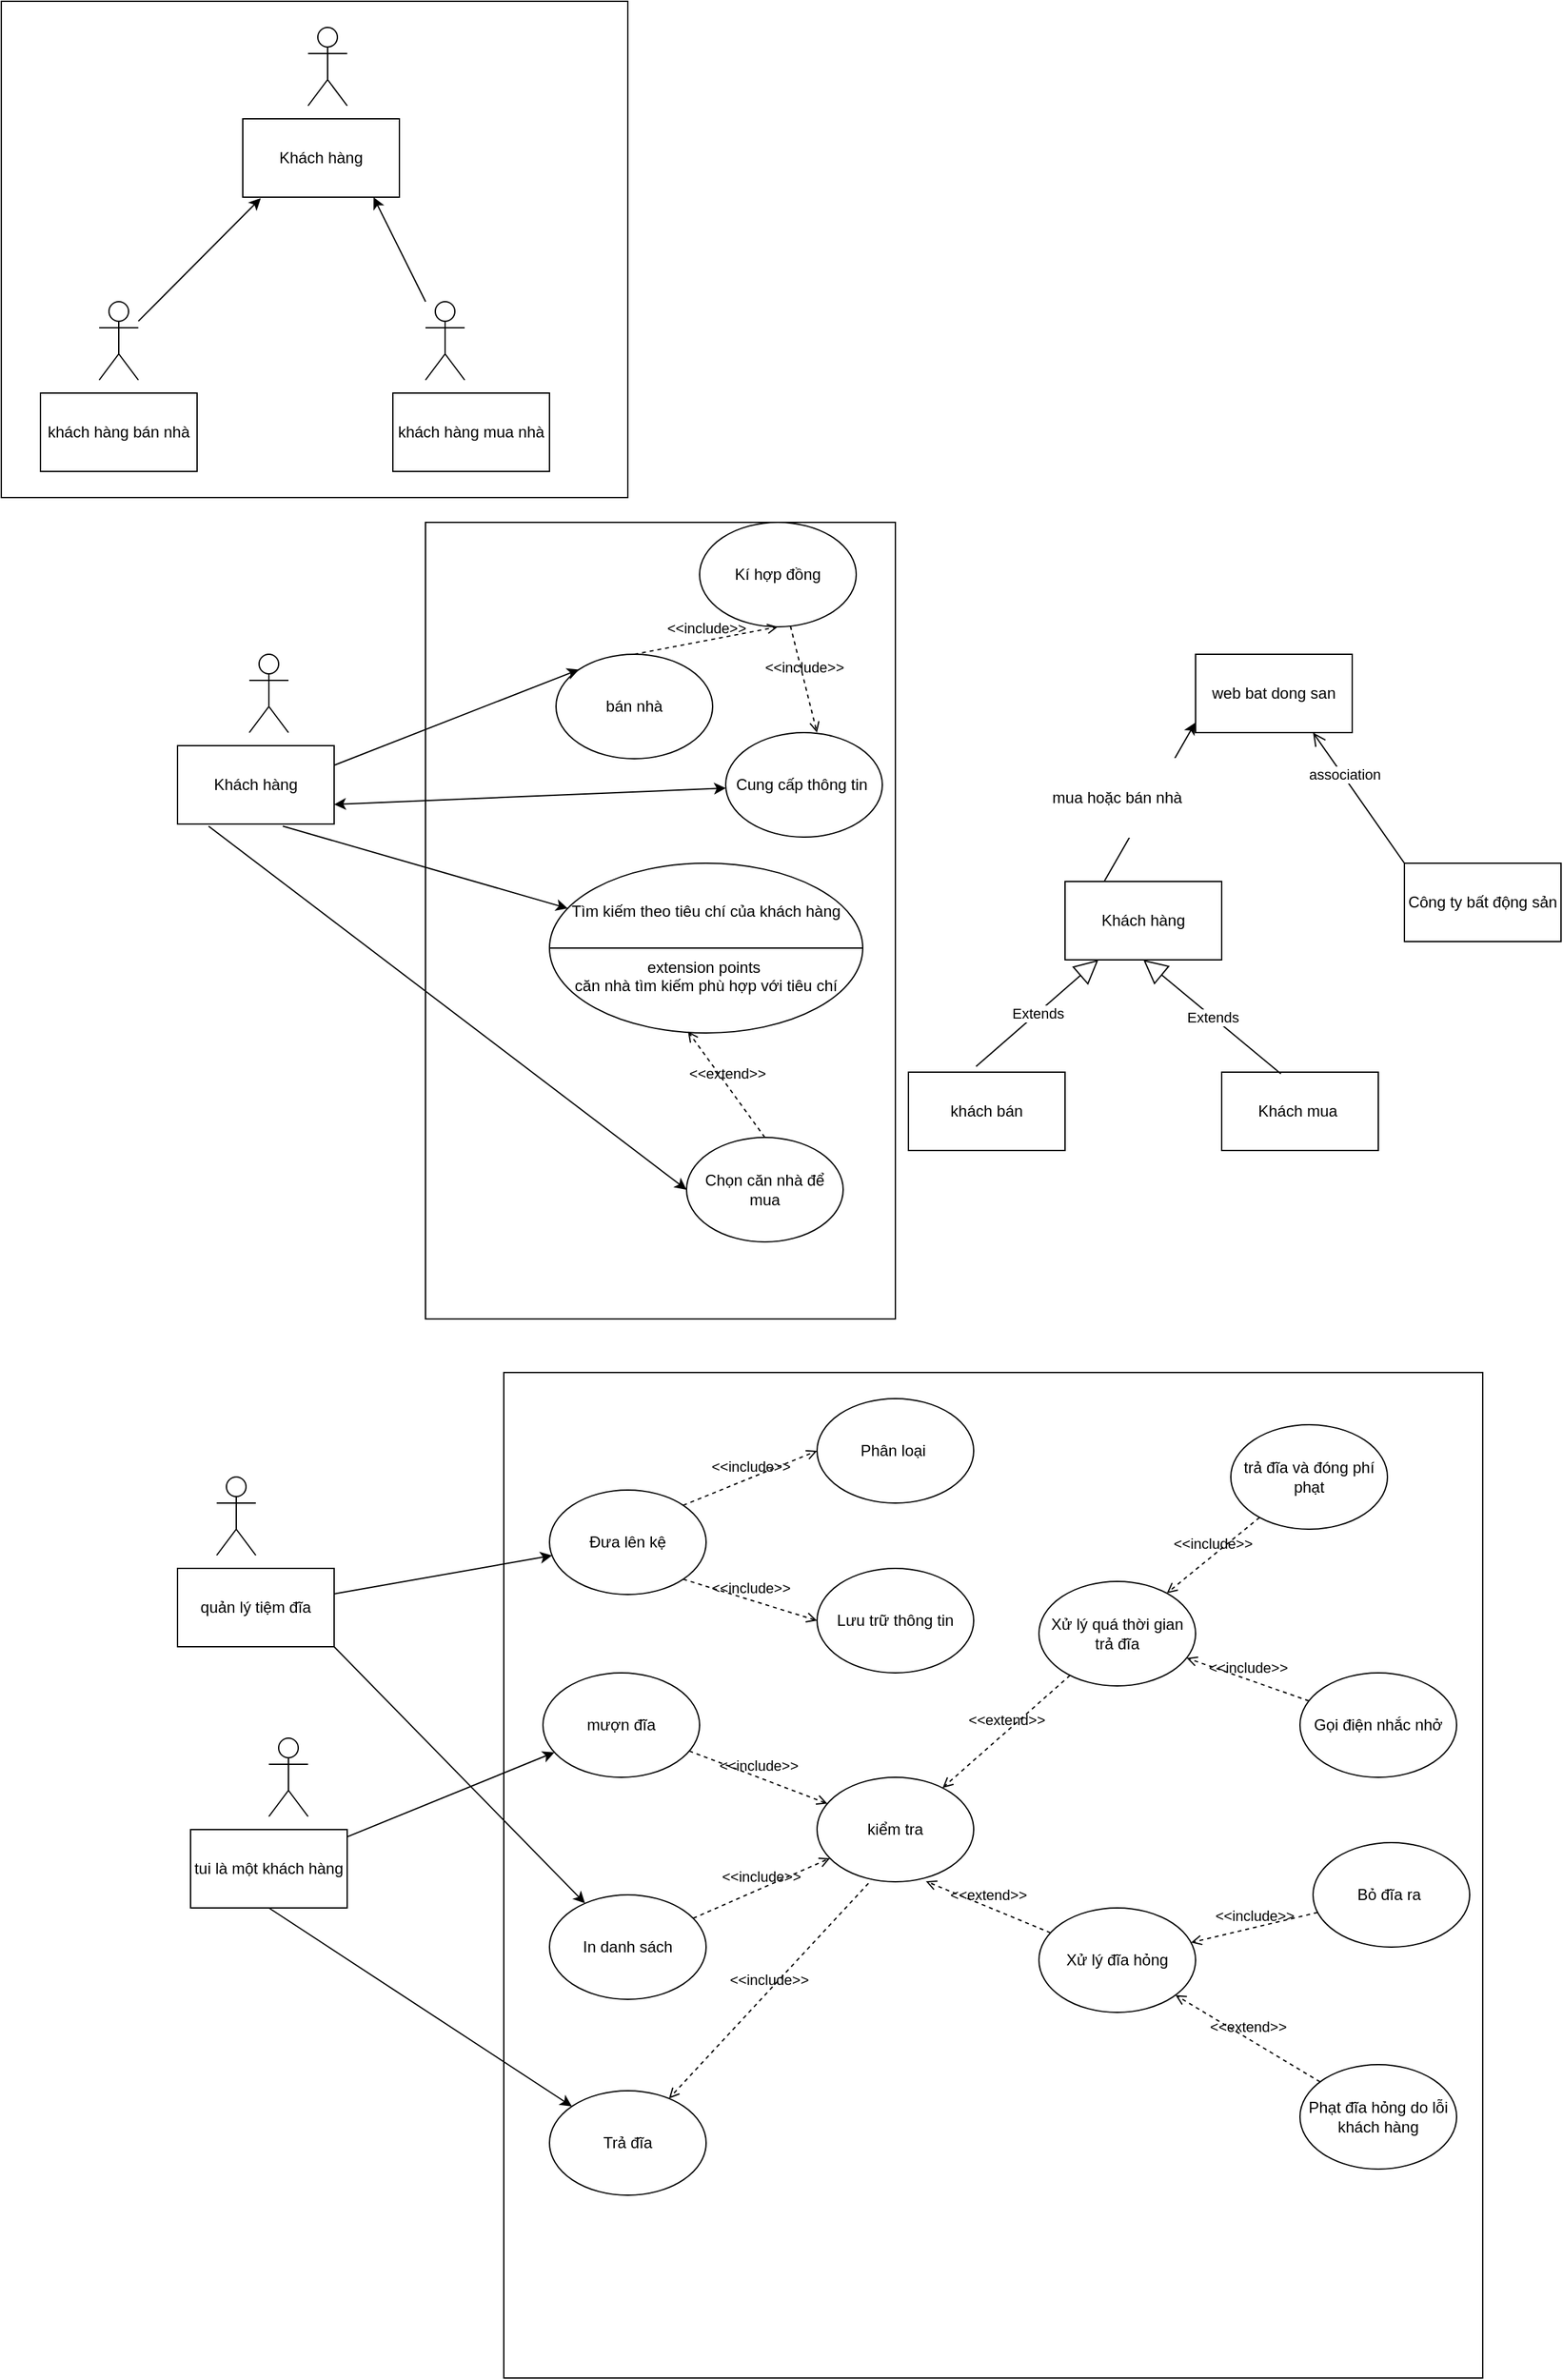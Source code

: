 <mxfile version="16.5.1" type="device"><diagram id="l-X5Tqu5zQRZ1qrRY45H" name="Trang-1"><mxGraphModel dx="1865" dy="641" grid="1" gridSize="10" guides="1" tooltips="1" connect="1" arrows="1" fold="1" page="1" pageScale="1" pageWidth="827" pageHeight="1169" math="0" shadow="0"><root><mxCell id="0"/><mxCell id="1" parent="0"/><mxCell id="0WoMqIFztLrsGl_XtHca-1" value="Actor" style="shape=umlActor;verticalLabelPosition=bottom;verticalAlign=top;html=1;outlineConnect=0;" parent="1" vertex="1"><mxGeometry x="75" y="1270" width="30" height="60" as="geometry"/></mxCell><mxCell id="0WoMqIFztLrsGl_XtHca-3" value="Khách hàng" style="rounded=0;whiteSpace=wrap;html=1;" parent="1" vertex="1"><mxGeometry x="20" y="1340" width="120" height="60" as="geometry"/></mxCell><mxCell id="0WoMqIFztLrsGl_XtHca-5" value="" style="rounded=0;whiteSpace=wrap;html=1;" parent="1" vertex="1"><mxGeometry x="210" y="1169" width="360" height="610" as="geometry"/></mxCell><mxCell id="0WoMqIFztLrsGl_XtHca-7" value="bán nhà" style="ellipse;whiteSpace=wrap;html=1;" parent="1" vertex="1"><mxGeometry x="310" y="1270" width="120" height="80" as="geometry"/></mxCell><mxCell id="0WoMqIFztLrsGl_XtHca-9" value="Kí hợp đồng" style="ellipse;whiteSpace=wrap;html=1;" parent="1" vertex="1"><mxGeometry x="420" y="1169" width="120" height="80" as="geometry"/></mxCell><mxCell id="0WoMqIFztLrsGl_XtHca-18" value="&amp;lt;&amp;lt;include&amp;gt;&amp;gt;" style="html=1;verticalAlign=bottom;labelBackgroundColor=none;endArrow=open;endFill=0;dashed=1;rounded=0;entryX=0.5;entryY=1;entryDx=0;entryDy=0;exitX=0.5;exitY=0;exitDx=0;exitDy=0;" parent="1" source="0WoMqIFztLrsGl_XtHca-7" target="0WoMqIFztLrsGl_XtHca-9" edge="1"><mxGeometry width="160" relative="1" as="geometry"><mxPoint x="330" y="1490" as="sourcePoint"/><mxPoint x="490" y="1490" as="targetPoint"/></mxGeometry></mxCell><mxCell id="0WoMqIFztLrsGl_XtHca-33" value="Cung cấp thông tin&amp;nbsp;" style="ellipse;whiteSpace=wrap;html=1;" parent="1" vertex="1"><mxGeometry x="440" y="1330" width="120" height="80" as="geometry"/></mxCell><mxCell id="0WoMqIFztLrsGl_XtHca-36" value="&amp;lt;&amp;lt;include&amp;gt;&amp;gt;" style="html=1;verticalAlign=bottom;labelBackgroundColor=none;endArrow=open;endFill=0;dashed=1;rounded=0;entryX=0.583;entryY=0;entryDx=0;entryDy=0;entryPerimeter=0;" parent="1" source="0WoMqIFztLrsGl_XtHca-9" target="0WoMqIFztLrsGl_XtHca-33" edge="1"><mxGeometry width="160" relative="1" as="geometry"><mxPoint x="330" y="1450" as="sourcePoint"/><mxPoint x="490" y="1450" as="targetPoint"/></mxGeometry></mxCell><mxCell id="0WoMqIFztLrsGl_XtHca-42" value="" style="endArrow=classic;html=1;rounded=0;exitX=0.672;exitY=1.027;exitDx=0;exitDy=0;exitPerimeter=0;" parent="1" source="0WoMqIFztLrsGl_XtHca-3" target="0WoMqIFztLrsGl_XtHca-56" edge="1"><mxGeometry width="50" height="50" relative="1" as="geometry"><mxPoint x="390" y="1650" as="sourcePoint"/><mxPoint x="355.704" y="1533.02" as="targetPoint"/></mxGeometry></mxCell><mxCell id="0WoMqIFztLrsGl_XtHca-45" value="Chọn căn nhà để mua" style="ellipse;whiteSpace=wrap;html=1;" parent="1" vertex="1"><mxGeometry x="410" y="1640" width="120" height="80" as="geometry"/></mxCell><mxCell id="0WoMqIFztLrsGl_XtHca-51" value="" style="rounded=0;whiteSpace=wrap;html=1;" parent="1" vertex="1"><mxGeometry x="-115" y="770" width="480" height="380" as="geometry"/></mxCell><mxCell id="0WoMqIFztLrsGl_XtHca-24" value="Actor" style="shape=umlActor;verticalLabelPosition=bottom;verticalAlign=top;html=1;outlineConnect=0;shadow=0;" parent="1" vertex="1"><mxGeometry x="120" y="790" width="30" height="60" as="geometry"/></mxCell><mxCell id="0WoMqIFztLrsGl_XtHca-20" value="Actor" style="shape=umlActor;verticalLabelPosition=bottom;verticalAlign=top;html=1;outlineConnect=0;" parent="1" vertex="1"><mxGeometry x="-40" y="1000" width="30" height="60" as="geometry"/></mxCell><mxCell id="0WoMqIFztLrsGl_XtHca-27" value="khách hàng bán nhà" style="rounded=0;whiteSpace=wrap;html=1;" parent="1" vertex="1"><mxGeometry x="-85" y="1070" width="120" height="60" as="geometry"/></mxCell><mxCell id="0WoMqIFztLrsGl_XtHca-21" value="Actor" style="shape=umlActor;verticalLabelPosition=bottom;verticalAlign=top;html=1;outlineConnect=0;" parent="1" vertex="1"><mxGeometry x="210" y="1000" width="30" height="60" as="geometry"/></mxCell><mxCell id="0WoMqIFztLrsGl_XtHca-31" style="edgeStyle=none;rounded=0;orthogonalLoop=1;jettySize=auto;html=1;entryX=0.835;entryY=1;entryDx=0;entryDy=0;entryPerimeter=0;" parent="1" source="0WoMqIFztLrsGl_XtHca-21" target="0WoMqIFztLrsGl_XtHca-26" edge="1"><mxGeometry relative="1" as="geometry"/></mxCell><mxCell id="0WoMqIFztLrsGl_XtHca-26" value="Khách hàng" style="rounded=0;whiteSpace=wrap;html=1;" parent="1" vertex="1"><mxGeometry x="70" y="860" width="120" height="60" as="geometry"/></mxCell><mxCell id="0WoMqIFztLrsGl_XtHca-30" style="rounded=0;orthogonalLoop=1;jettySize=auto;html=1;entryX=0.115;entryY=1.013;entryDx=0;entryDy=0;entryPerimeter=0;" parent="1" source="0WoMqIFztLrsGl_XtHca-20" target="0WoMqIFztLrsGl_XtHca-26" edge="1"><mxGeometry relative="1" as="geometry"/></mxCell><mxCell id="0WoMqIFztLrsGl_XtHca-28" value="khách hàng mua nhà" style="rounded=0;whiteSpace=wrap;html=1;" parent="1" vertex="1"><mxGeometry x="185" y="1070" width="120" height="60" as="geometry"/></mxCell><mxCell id="0WoMqIFztLrsGl_XtHca-55" value="" style="endArrow=classic;html=1;rounded=0;exitX=1;exitY=0.25;exitDx=0;exitDy=0;entryX=0;entryY=0;entryDx=0;entryDy=0;" parent="1" source="0WoMqIFztLrsGl_XtHca-3" target="0WoMqIFztLrsGl_XtHca-7" edge="1"><mxGeometry width="50" height="50" relative="1" as="geometry"><mxPoint x="340" y="1540" as="sourcePoint"/><mxPoint x="390" y="1490" as="targetPoint"/></mxGeometry></mxCell><mxCell id="0WoMqIFztLrsGl_XtHca-56" value="Tìm kiếm theo tiêu chí của khách hàng&lt;br&gt;&lt;br&gt;&lt;br&gt;extension points&amp;nbsp;&lt;br&gt;căn nhà tìm kiếm phù hợp với tiêu chí" style="shape=lineEllipse;perimeter=ellipsePerimeter;whiteSpace=wrap;html=1;backgroundOutline=1;shadow=0;" parent="1" vertex="1"><mxGeometry x="305" y="1430" width="240" height="130" as="geometry"/></mxCell><mxCell id="0WoMqIFztLrsGl_XtHca-60" value="" style="endArrow=classic;startArrow=classic;html=1;rounded=0;exitX=1;exitY=0.75;exitDx=0;exitDy=0;" parent="1" source="0WoMqIFztLrsGl_XtHca-3" target="0WoMqIFztLrsGl_XtHca-33" edge="1"><mxGeometry width="50" height="50" relative="1" as="geometry"><mxPoint x="340" y="1320" as="sourcePoint"/><mxPoint x="390" y="1270" as="targetPoint"/></mxGeometry></mxCell><mxCell id="aUpXMmrre9InevTT2Pyr-3" value="&amp;lt;&amp;lt;extend&amp;gt;&amp;gt;" style="html=1;verticalAlign=bottom;labelBackgroundColor=none;endArrow=open;endFill=0;dashed=1;rounded=0;exitX=0.5;exitY=0;exitDx=0;exitDy=0;entryX=0.442;entryY=0.991;entryDx=0;entryDy=0;entryPerimeter=0;" parent="1" source="0WoMqIFztLrsGl_XtHca-45" target="0WoMqIFztLrsGl_XtHca-56" edge="1"><mxGeometry width="160" relative="1" as="geometry"><mxPoint x="350" y="1590" as="sourcePoint"/><mxPoint x="510" y="1590" as="targetPoint"/></mxGeometry></mxCell><mxCell id="_VpaXnl5ajKzjAwe97Mi-3" value="" style="endArrow=classic;html=1;rounded=0;exitX=0.198;exitY=1.027;exitDx=0;exitDy=0;exitPerimeter=0;entryX=0;entryY=0.5;entryDx=0;entryDy=0;" parent="1" source="0WoMqIFztLrsGl_XtHca-3" target="0WoMqIFztLrsGl_XtHca-45" edge="1"><mxGeometry width="50" height="50" relative="1" as="geometry"><mxPoint x="510" y="1510" as="sourcePoint"/><mxPoint x="560" y="1460" as="targetPoint"/></mxGeometry></mxCell><mxCell id="_VpaXnl5ajKzjAwe97Mi-4" value="" style="rounded=0;whiteSpace=wrap;html=1;" parent="1" vertex="1"><mxGeometry x="270" y="1820" width="750" height="770" as="geometry"/></mxCell><mxCell id="_VpaXnl5ajKzjAwe97Mi-5" value="Đưa lên kệ" style="ellipse;whiteSpace=wrap;html=1;" parent="1" vertex="1"><mxGeometry x="305" y="1910" width="120" height="80" as="geometry"/></mxCell><mxCell id="_VpaXnl5ajKzjAwe97Mi-7" value="&amp;lt;&amp;lt;include&amp;gt;&amp;gt;" style="html=1;verticalAlign=bottom;labelBackgroundColor=none;endArrow=open;endFill=0;dashed=1;rounded=0;exitX=1;exitY=0;exitDx=0;exitDy=0;entryX=0;entryY=0.5;entryDx=0;entryDy=0;" parent="1" source="_VpaXnl5ajKzjAwe97Mi-5" target="_VpaXnl5ajKzjAwe97Mi-8" edge="1"><mxGeometry width="160" relative="1" as="geometry"><mxPoint x="450" y="2050" as="sourcePoint"/><mxPoint x="610" y="2050" as="targetPoint"/></mxGeometry></mxCell><mxCell id="_VpaXnl5ajKzjAwe97Mi-8" value="Phân loại&amp;nbsp;" style="ellipse;whiteSpace=wrap;html=1;" parent="1" vertex="1"><mxGeometry x="510" y="1840" width="120" height="80" as="geometry"/></mxCell><mxCell id="_VpaXnl5ajKzjAwe97Mi-9" value="Lưu trữ thông tin" style="ellipse;whiteSpace=wrap;html=1;" parent="1" vertex="1"><mxGeometry x="510" y="1970" width="120" height="80" as="geometry"/></mxCell><mxCell id="_VpaXnl5ajKzjAwe97Mi-10" value="&amp;lt;&amp;lt;include&amp;gt;&amp;gt;" style="html=1;verticalAlign=bottom;labelBackgroundColor=none;endArrow=open;endFill=0;dashed=1;rounded=0;exitX=1;exitY=1;exitDx=0;exitDy=0;entryX=0;entryY=0.5;entryDx=0;entryDy=0;" parent="1" source="_VpaXnl5ajKzjAwe97Mi-5" target="_VpaXnl5ajKzjAwe97Mi-9" edge="1"><mxGeometry width="160" relative="1" as="geometry"><mxPoint x="450" y="2050" as="sourcePoint"/><mxPoint x="530" y="2020" as="targetPoint"/></mxGeometry></mxCell><mxCell id="_VpaXnl5ajKzjAwe97Mi-11" value="Actor" style="shape=umlActor;verticalLabelPosition=bottom;verticalAlign=top;html=1;outlineConnect=0;" parent="1" vertex="1"><mxGeometry x="50" y="1900" width="30" height="60" as="geometry"/></mxCell><mxCell id="_VpaXnl5ajKzjAwe97Mi-13" style="edgeStyle=none;rounded=0;orthogonalLoop=1;jettySize=auto;html=1;" parent="1" source="_VpaXnl5ajKzjAwe97Mi-12" target="_VpaXnl5ajKzjAwe97Mi-5" edge="1"><mxGeometry relative="1" as="geometry"/></mxCell><mxCell id="_VpaXnl5ajKzjAwe97Mi-12" value="quản lý tiệm đĩa" style="rounded=0;whiteSpace=wrap;html=1;" parent="1" vertex="1"><mxGeometry x="20" y="1970" width="120" height="60" as="geometry"/></mxCell><mxCell id="_VpaXnl5ajKzjAwe97Mi-14" value="kiểm tra" style="ellipse;whiteSpace=wrap;html=1;" parent="1" vertex="1"><mxGeometry x="510" y="2130" width="120" height="80" as="geometry"/></mxCell><mxCell id="_VpaXnl5ajKzjAwe97Mi-15" style="edgeStyle=none;rounded=0;orthogonalLoop=1;jettySize=auto;html=1;entryX=0.5;entryY=1;entryDx=0;entryDy=0;" parent="1" source="_VpaXnl5ajKzjAwe97Mi-12" target="_VpaXnl5ajKzjAwe97Mi-12" edge="1"><mxGeometry relative="1" as="geometry"/></mxCell><mxCell id="_VpaXnl5ajKzjAwe97Mi-16" value="mượn đĩa" style="ellipse;whiteSpace=wrap;html=1;" parent="1" vertex="1"><mxGeometry x="300" y="2050" width="120" height="80" as="geometry"/></mxCell><mxCell id="_VpaXnl5ajKzjAwe97Mi-17" value="Actor" style="shape=umlActor;verticalLabelPosition=bottom;verticalAlign=top;html=1;outlineConnect=0;" parent="1" vertex="1"><mxGeometry x="90" y="2100" width="30" height="60" as="geometry"/></mxCell><mxCell id="_VpaXnl5ajKzjAwe97Mi-19" style="edgeStyle=none;rounded=0;orthogonalLoop=1;jettySize=auto;html=1;" parent="1" source="_VpaXnl5ajKzjAwe97Mi-18" target="_VpaXnl5ajKzjAwe97Mi-16" edge="1"><mxGeometry relative="1" as="geometry"/></mxCell><mxCell id="_VpaXnl5ajKzjAwe97Mi-28" style="edgeStyle=none;rounded=0;orthogonalLoop=1;jettySize=auto;html=1;exitX=1;exitY=1;exitDx=0;exitDy=0;" parent="1" source="_VpaXnl5ajKzjAwe97Mi-12" target="_VpaXnl5ajKzjAwe97Mi-27" edge="1"><mxGeometry relative="1" as="geometry"/></mxCell><mxCell id="_VpaXnl5ajKzjAwe97Mi-18" value="tui là một khách hàng" style="rounded=0;whiteSpace=wrap;html=1;" parent="1" vertex="1"><mxGeometry x="30" y="2170" width="120" height="60" as="geometry"/></mxCell><mxCell id="_VpaXnl5ajKzjAwe97Mi-20" value="&amp;lt;&amp;lt;include&amp;gt;&amp;gt;" style="html=1;verticalAlign=bottom;labelBackgroundColor=none;endArrow=open;endFill=0;dashed=1;rounded=0;" parent="1" source="_VpaXnl5ajKzjAwe97Mi-16" target="_VpaXnl5ajKzjAwe97Mi-14" edge="1"><mxGeometry width="160" relative="1" as="geometry"><mxPoint x="450" y="2050" as="sourcePoint"/><mxPoint x="610" y="2050" as="targetPoint"/></mxGeometry></mxCell><mxCell id="_VpaXnl5ajKzjAwe97Mi-22" value="Xử lý quá thời gian trả đĩa" style="ellipse;whiteSpace=wrap;html=1;" parent="1" vertex="1"><mxGeometry x="680" y="1980" width="120" height="80" as="geometry"/></mxCell><mxCell id="_VpaXnl5ajKzjAwe97Mi-24" value="&amp;lt;&amp;lt;extend&amp;gt;&amp;gt;" style="html=1;verticalAlign=bottom;labelBackgroundColor=none;endArrow=open;endFill=0;dashed=1;rounded=0;" parent="1" source="_VpaXnl5ajKzjAwe97Mi-22" target="_VpaXnl5ajKzjAwe97Mi-14" edge="1"><mxGeometry width="160" relative="1" as="geometry"><mxPoint x="450" y="2040" as="sourcePoint"/><mxPoint x="610" y="2040" as="targetPoint"/></mxGeometry></mxCell><mxCell id="_VpaXnl5ajKzjAwe97Mi-25" value="trả đĩa và đóng phí phạt" style="ellipse;whiteSpace=wrap;html=1;" parent="1" vertex="1"><mxGeometry x="827" y="1860" width="120" height="80" as="geometry"/></mxCell><mxCell id="_VpaXnl5ajKzjAwe97Mi-26" value="&amp;lt;&amp;lt;include&amp;gt;&amp;gt;" style="html=1;verticalAlign=bottom;labelBackgroundColor=none;endArrow=open;endFill=0;dashed=1;rounded=0;" parent="1" source="_VpaXnl5ajKzjAwe97Mi-25" target="_VpaXnl5ajKzjAwe97Mi-22" edge="1"><mxGeometry width="160" relative="1" as="geometry"><mxPoint x="450" y="2030" as="sourcePoint"/><mxPoint x="610" y="2030" as="targetPoint"/></mxGeometry></mxCell><mxCell id="_VpaXnl5ajKzjAwe97Mi-27" value="In danh sách" style="ellipse;whiteSpace=wrap;html=1;" parent="1" vertex="1"><mxGeometry x="305" y="2220" width="120" height="80" as="geometry"/></mxCell><mxCell id="_VpaXnl5ajKzjAwe97Mi-29" value="&amp;lt;&amp;lt;include&amp;gt;&amp;gt;" style="html=1;verticalAlign=bottom;labelBackgroundColor=none;endArrow=open;endFill=0;dashed=1;rounded=0;" parent="1" source="_VpaXnl5ajKzjAwe97Mi-27" target="_VpaXnl5ajKzjAwe97Mi-14" edge="1"><mxGeometry width="160" relative="1" as="geometry"><mxPoint x="450" y="2170" as="sourcePoint"/><mxPoint x="610" y="2170" as="targetPoint"/></mxGeometry></mxCell><mxCell id="_VpaXnl5ajKzjAwe97Mi-31" value="Gọi điện nhắc nhở" style="ellipse;whiteSpace=wrap;html=1;" parent="1" vertex="1"><mxGeometry x="880" y="2050" width="120" height="80" as="geometry"/></mxCell><mxCell id="_VpaXnl5ajKzjAwe97Mi-32" value="&amp;lt;&amp;lt;include&amp;gt;&amp;gt;" style="html=1;verticalAlign=bottom;labelBackgroundColor=none;endArrow=open;endFill=0;dashed=1;rounded=0;" parent="1" source="_VpaXnl5ajKzjAwe97Mi-31" target="_VpaXnl5ajKzjAwe97Mi-22" edge="1"><mxGeometry width="160" relative="1" as="geometry"><mxPoint x="859.053" y="1940.984" as="sourcePoint"/><mxPoint x="787.952" y="1999.019" as="targetPoint"/></mxGeometry></mxCell><mxCell id="_VpaXnl5ajKzjAwe97Mi-33" value="Trả đĩa" style="ellipse;whiteSpace=wrap;html=1;" parent="1" vertex="1"><mxGeometry x="305" y="2370" width="120" height="80" as="geometry"/></mxCell><mxCell id="_VpaXnl5ajKzjAwe97Mi-34" value="" style="endArrow=classic;html=1;rounded=0;exitX=0.5;exitY=1;exitDx=0;exitDy=0;" parent="1" source="_VpaXnl5ajKzjAwe97Mi-18" target="_VpaXnl5ajKzjAwe97Mi-33" edge="1"><mxGeometry width="50" height="50" relative="1" as="geometry"><mxPoint x="510" y="2200" as="sourcePoint"/><mxPoint x="560" y="2150" as="targetPoint"/></mxGeometry></mxCell><mxCell id="_VpaXnl5ajKzjAwe97Mi-36" value="&amp;lt;&amp;lt;include&amp;gt;&amp;gt;" style="html=1;verticalAlign=bottom;labelBackgroundColor=none;endArrow=open;endFill=0;dashed=1;rounded=0;exitX=0.328;exitY=1.015;exitDx=0;exitDy=0;exitPerimeter=0;" parent="1" source="_VpaXnl5ajKzjAwe97Mi-14" target="_VpaXnl5ajKzjAwe97Mi-33" edge="1"><mxGeometry width="160" relative="1" as="geometry"><mxPoint x="450" y="2170" as="sourcePoint"/><mxPoint x="610" y="2170" as="targetPoint"/></mxGeometry></mxCell><mxCell id="_VpaXnl5ajKzjAwe97Mi-37" value="Xử lý đĩa hỏng" style="ellipse;whiteSpace=wrap;html=1;" parent="1" vertex="1"><mxGeometry x="680" y="2230" width="120" height="80" as="geometry"/></mxCell><mxCell id="_VpaXnl5ajKzjAwe97Mi-38" value="&amp;lt;&amp;lt;extend&amp;gt;&amp;gt;" style="html=1;verticalAlign=bottom;labelBackgroundColor=none;endArrow=open;endFill=0;dashed=1;rounded=0;entryX=0.695;entryY=0.995;entryDx=0;entryDy=0;entryPerimeter=0;" parent="1" source="_VpaXnl5ajKzjAwe97Mi-37" target="_VpaXnl5ajKzjAwe97Mi-14" edge="1"><mxGeometry width="160" relative="1" as="geometry"><mxPoint x="450" y="2170" as="sourcePoint"/><mxPoint x="610" y="2170" as="targetPoint"/></mxGeometry></mxCell><mxCell id="_VpaXnl5ajKzjAwe97Mi-39" value="Phạt đĩa hỏng do lỗi khách hàng" style="ellipse;whiteSpace=wrap;html=1;" parent="1" vertex="1"><mxGeometry x="880" y="2350" width="120" height="80" as="geometry"/></mxCell><mxCell id="_VpaXnl5ajKzjAwe97Mi-40" value="&amp;lt;&amp;lt;extend&amp;gt;&amp;gt;" style="html=1;verticalAlign=bottom;labelBackgroundColor=none;endArrow=open;endFill=0;dashed=1;rounded=0;" parent="1" source="_VpaXnl5ajKzjAwe97Mi-39" target="_VpaXnl5ajKzjAwe97Mi-37" edge="1"><mxGeometry width="160" relative="1" as="geometry"><mxPoint x="450" y="2170" as="sourcePoint"/><mxPoint x="610" y="2170" as="targetPoint"/></mxGeometry></mxCell><mxCell id="_VpaXnl5ajKzjAwe97Mi-41" value="Bỏ đĩa ra&amp;nbsp;" style="ellipse;whiteSpace=wrap;html=1;" parent="1" vertex="1"><mxGeometry x="890" y="2180" width="120" height="80" as="geometry"/></mxCell><mxCell id="_VpaXnl5ajKzjAwe97Mi-42" value="&amp;lt;&amp;lt;include&amp;gt;&amp;gt;" style="html=1;verticalAlign=bottom;labelBackgroundColor=none;endArrow=open;endFill=0;dashed=1;rounded=0;" parent="1" source="_VpaXnl5ajKzjAwe97Mi-41" target="_VpaXnl5ajKzjAwe97Mi-37" edge="1"><mxGeometry width="160" relative="1" as="geometry"><mxPoint x="450" y="2170" as="sourcePoint"/><mxPoint x="840" y="2200" as="targetPoint"/></mxGeometry></mxCell><mxCell id="rfNtkbbmzt5GgMGCcdP3-1" value="Khách hàng" style="rounded=0;whiteSpace=wrap;html=1;" vertex="1" parent="1"><mxGeometry x="700" y="1444" width="120" height="60" as="geometry"/></mxCell><mxCell id="rfNtkbbmzt5GgMGCcdP3-2" value="web bat dong san" style="rounded=0;whiteSpace=wrap;html=1;" vertex="1" parent="1"><mxGeometry x="800" y="1270" width="120" height="60" as="geometry"/></mxCell><mxCell id="rfNtkbbmzt5GgMGCcdP3-6" value="Công ty bất động sản" style="rounded=0;whiteSpace=wrap;html=1;" vertex="1" parent="1"><mxGeometry x="960" y="1430" width="120" height="60" as="geometry"/></mxCell><mxCell id="rfNtkbbmzt5GgMGCcdP3-10" value="Khách mua&amp;nbsp;" style="rounded=0;whiteSpace=wrap;html=1;" vertex="1" parent="1"><mxGeometry x="820" y="1590" width="120" height="60" as="geometry"/></mxCell><mxCell id="rfNtkbbmzt5GgMGCcdP3-11" value="khách bán" style="rounded=0;whiteSpace=wrap;html=1;" vertex="1" parent="1"><mxGeometry x="580" y="1590" width="120" height="60" as="geometry"/></mxCell><mxCell id="rfNtkbbmzt5GgMGCcdP3-12" value="Extends" style="endArrow=block;endSize=16;endFill=0;html=1;rounded=0;exitX=0.378;exitY=0.02;exitDx=0;exitDy=0;exitPerimeter=0;entryX=0.5;entryY=1;entryDx=0;entryDy=0;" edge="1" parent="1" source="rfNtkbbmzt5GgMGCcdP3-10" target="rfNtkbbmzt5GgMGCcdP3-1"><mxGeometry width="160" relative="1" as="geometry"><mxPoint x="620" y="1540" as="sourcePoint"/><mxPoint x="660" y="1480" as="targetPoint"/></mxGeometry></mxCell><mxCell id="rfNtkbbmzt5GgMGCcdP3-13" value="Extends" style="endArrow=block;endSize=16;endFill=0;html=1;rounded=0;exitX=0.432;exitY=-0.073;exitDx=0;exitDy=0;exitPerimeter=0;" edge="1" parent="1" source="rfNtkbbmzt5GgMGCcdP3-11" target="rfNtkbbmzt5GgMGCcdP3-1"><mxGeometry width="160" relative="1" as="geometry"><mxPoint x="630" y="1550" as="sourcePoint"/><mxPoint x="670" y="1490" as="targetPoint"/></mxGeometry></mxCell><mxCell id="rfNtkbbmzt5GgMGCcdP3-14" value="" style="endArrow=classic;html=1;rounded=0;exitX=0.25;exitY=0;exitDx=0;exitDy=0;entryX=-0.002;entryY=0.873;entryDx=0;entryDy=0;entryPerimeter=0;" edge="1" parent="1" source="rfNtkbbmzt5GgMGCcdP3-1" target="rfNtkbbmzt5GgMGCcdP3-2"><mxGeometry width="50" height="50" relative="1" as="geometry"><mxPoint x="550" y="1510" as="sourcePoint"/><mxPoint x="600" y="1460" as="targetPoint"/></mxGeometry></mxCell><mxCell id="rfNtkbbmzt5GgMGCcdP3-15" value="mua hoặc bán nhà" style="rounded=0;whiteSpace=wrap;html=1;strokeColor=#FFFFFF;" vertex="1" parent="1"><mxGeometry x="680" y="1350" width="120" height="60" as="geometry"/></mxCell><mxCell id="rfNtkbbmzt5GgMGCcdP3-17" value="" style="endArrow=open;startArrow=none;endFill=0;startFill=0;endSize=8;html=1;verticalAlign=bottom;labelBackgroundColor=none;strokeWidth=1;rounded=0;exitX=0;exitY=0;exitDx=0;exitDy=0;entryX=0.75;entryY=1;entryDx=0;entryDy=0;" edge="1" parent="1" source="rfNtkbbmzt5GgMGCcdP3-6" target="rfNtkbbmzt5GgMGCcdP3-2"><mxGeometry width="160" relative="1" as="geometry"><mxPoint x="500" y="1480" as="sourcePoint"/><mxPoint x="660" y="1480" as="targetPoint"/></mxGeometry></mxCell><mxCell id="rfNtkbbmzt5GgMGCcdP3-18" value="association&lt;br&gt;" style="edgeLabel;html=1;align=center;verticalAlign=middle;resizable=0;points=[];" vertex="1" connectable="0" parent="rfNtkbbmzt5GgMGCcdP3-17"><mxGeometry x="0.335" relative="1" as="geometry"><mxPoint y="-1" as="offset"/></mxGeometry></mxCell></root></mxGraphModel></diagram></mxfile>